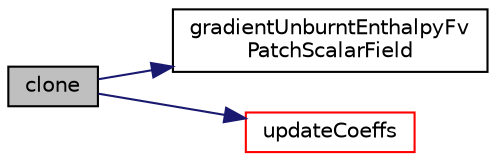 digraph "clone"
{
  bgcolor="transparent";
  edge [fontname="Helvetica",fontsize="10",labelfontname="Helvetica",labelfontsize="10"];
  node [fontname="Helvetica",fontsize="10",shape=record];
  rankdir="LR";
  Node20 [label="clone",height=0.2,width=0.4,color="black", fillcolor="grey75", style="filled", fontcolor="black"];
  Node20 -> Node21 [color="midnightblue",fontsize="10",style="solid",fontname="Helvetica"];
  Node21 [label="gradientUnburntEnthalpyFv\lPatchScalarField",height=0.2,width=0.4,color="black",URL="$a31453.html#a976f356c7990dbc1490cc8ce64f3eb1e",tooltip="Construct from patch and internal field. "];
  Node20 -> Node22 [color="midnightblue",fontsize="10",style="solid",fontname="Helvetica"];
  Node22 [label="updateCoeffs",height=0.2,width=0.4,color="red",URL="$a31453.html#a7e24eafac629d3733181cd942d4c902f",tooltip="Update the coefficients associated with the patch field. "];
}
